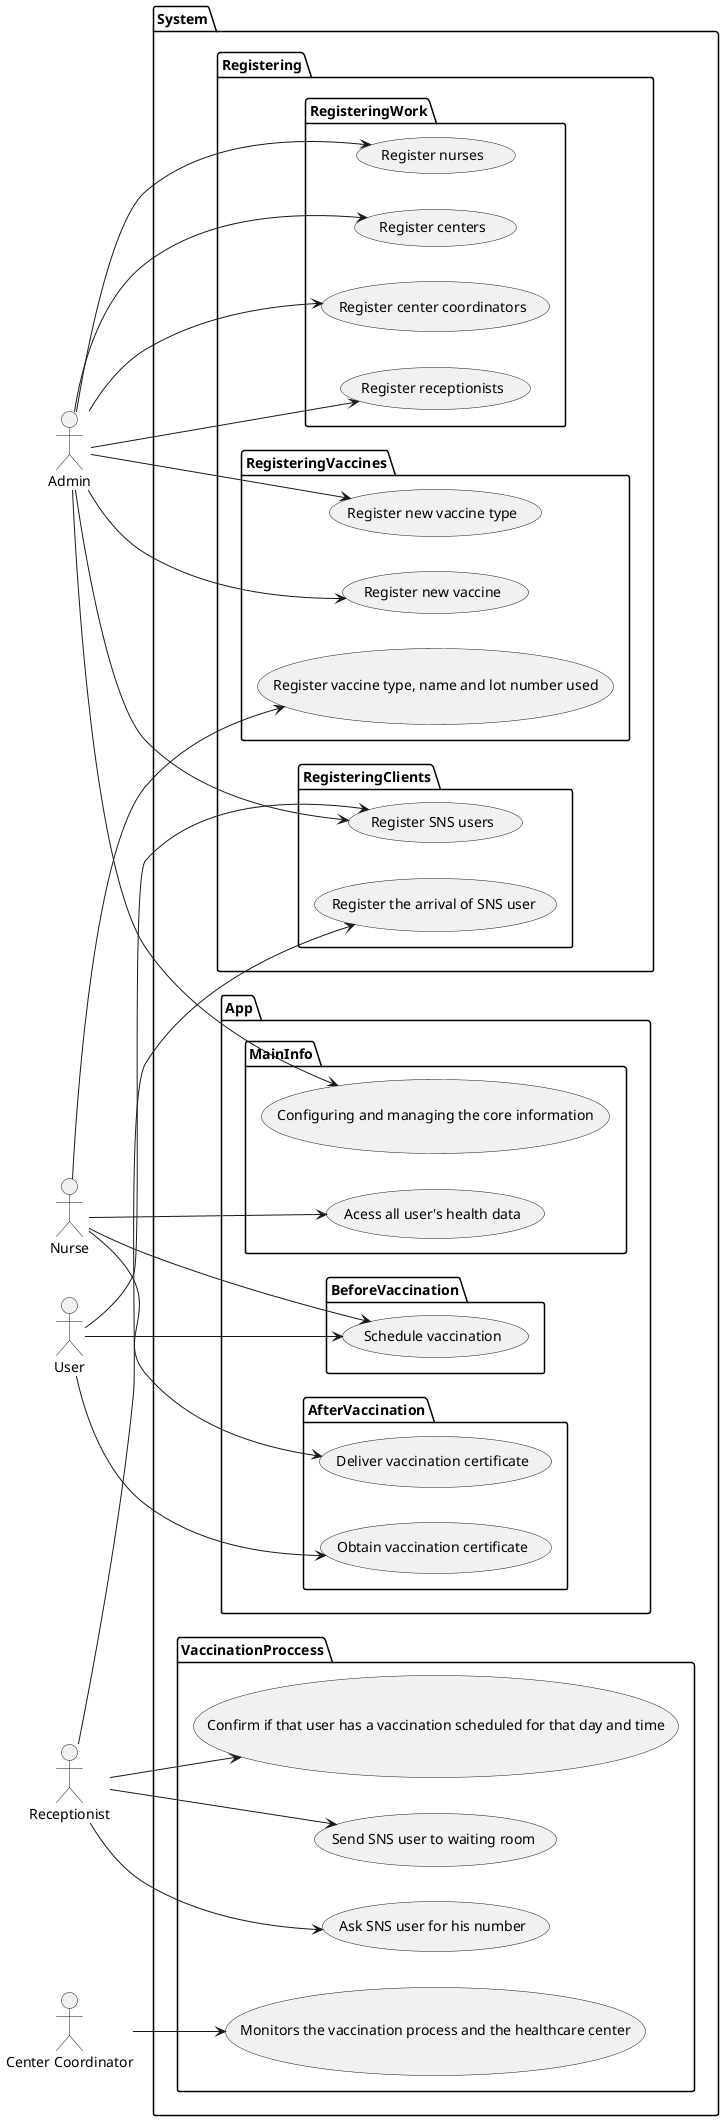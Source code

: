 @startuml
actor "Admin" as adm
actor "Nurse" as nur
actor "Receptionist" as rcp
actor "User" as user
actor "Center Coordinator" as cc

package System{
   package Registering{
    package RegisteringVaccines{
        usecase UC15 as "Register vaccine type, name and lot number used"
        usecase UC16 as "Register new vaccine"
        usecase UC17 as "Register new vaccine type"
    }
    package RegisteringWork{
        usecase UC07 as "Register center coordinators"
        usecase UC08 as "Register receptionists"
        usecase UC09 as "Register nurses"
        usecase UC05 as "Register centers"
    }
    package RegisteringClients{
        usecase UC06 as "Register SNS users"
        usecase UC11 as "Register the arrival of SNS user"
    }

 }
   package VaccinationProccess{
      usecase UC12 as "Ask SNS user for his number"
      usecase UC13 as "Confirm if that user has a vaccination scheduled for that day and time"
      usecase UC14 as "Send SNS user to waiting room"
      usecase UC18 as "Monitors the vaccination process and the healthcare center"
   }


package App{
     package BeforeVaccination{
         usecase UC01 as "Schedule vaccination"
     }
     package AfterVaccination{
         usecase UC02 as "Obtain vaccination certificate"
         usecase UC03 as "Deliver vaccination certificate"
     }
     package MainInfo{
             usecase UC04 as "Acess all user's health data"
             usecase UC10 as "Configuring and managing the core information"
     }

}



}




left to right direction
user --> (UC01)
user --> (UC02)
user --> (UC06)


adm --> (UC10)
adm --> (UC05)
adm --> (UC06)
adm --> (UC07)
adm --> (UC08)
adm --> (UC09)
adm --> (UC16)
adm --> (UC17)


nur --> (UC03)
nur --> (UC04)
nur --> (UC01)
rcp --> (UC11)
rcp --> (UC12)
rcp --> (UC13)
rcp --> (UC14)
nur --> (UC15)


cc --> (UC18)

@enduml do ano passado